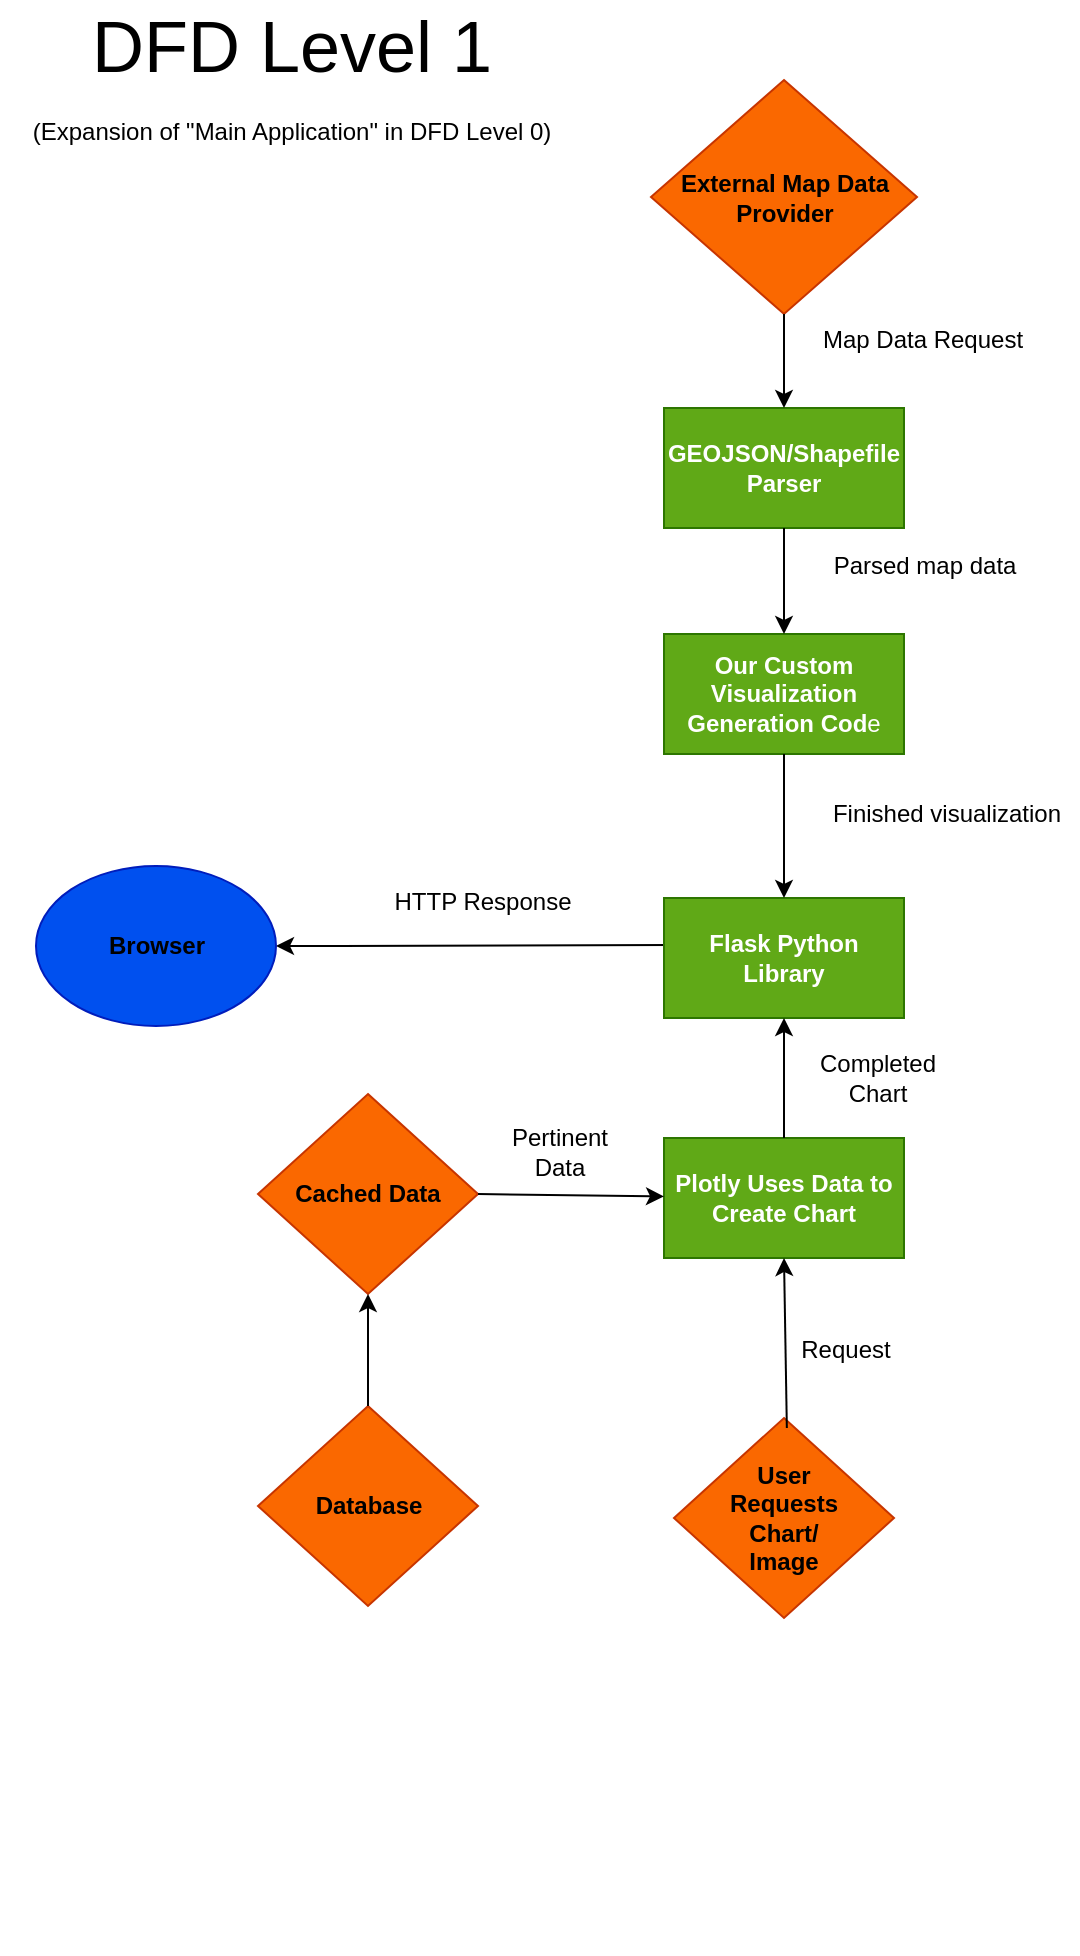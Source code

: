 <mxfile version="28.2.8">
  <diagram name="Page-1" id="8kqvqSrlIUStSHRjoNTn">
    <mxGraphModel dx="1426" dy="914" grid="0" gridSize="10" guides="1" tooltips="1" connect="1" arrows="1" fold="1" page="1" pageScale="1" pageWidth="850" pageHeight="1100" math="0" shadow="0">
      <root>
        <mxCell id="0" />
        <mxCell id="1" parent="0" />
        <mxCell id="29_lMcJgXWUXOSpxI1Tw-3" value="&lt;b&gt;External Map Data Provider&lt;/b&gt;" style="rhombus;whiteSpace=wrap;html=1;fillColor=#fa6800;strokeColor=#C73500;fontColor=#000000;movable=1;resizable=1;rotatable=1;deletable=1;editable=1;locked=0;connectable=1;" parent="1" vertex="1">
          <mxGeometry x="336.5" y="51" width="133" height="117" as="geometry" />
        </mxCell>
        <mxCell id="29_lMcJgXWUXOSpxI1Tw-4" value="" style="rhombus;whiteSpace=wrap;html=1;fillColor=#fa6800;strokeColor=#C73500;fontColor=#000000;movable=1;resizable=1;rotatable=1;deletable=1;editable=1;locked=0;connectable=1;" parent="1" vertex="1">
          <mxGeometry x="348" y="720" width="110" height="100" as="geometry" />
        </mxCell>
        <mxCell id="29_lMcJgXWUXOSpxI1Tw-5" value="&lt;b&gt;Cached Data&lt;/b&gt;" style="rhombus;whiteSpace=wrap;html=1;fillColor=#fa6800;strokeColor=#C73500;fontColor=#000000;movable=1;resizable=1;rotatable=1;deletable=1;editable=1;locked=0;connectable=1;" parent="1" vertex="1">
          <mxGeometry x="140" y="558" width="110" height="100" as="geometry" />
        </mxCell>
        <mxCell id="e5YlROalgt90EZlh6qm4-12" value="" style="endArrow=classic;html=1;rounded=0;entryX=1;entryY=0.5;entryDx=0;entryDy=0;exitX=0.034;exitY=0.392;exitDx=0;exitDy=0;exitPerimeter=0;" parent="1" source="6Y9ZDJu8RhbXF-p6LwCY-4" target="e5YlROalgt90EZlh6qm4-19" edge="1">
          <mxGeometry width="50" height="50" relative="1" as="geometry">
            <mxPoint x="334" y="484" as="sourcePoint" />
            <mxPoint x="441" y="514" as="targetPoint" />
            <Array as="points">
              <mxPoint x="181" y="484" />
            </Array>
          </mxGeometry>
        </mxCell>
        <mxCell id="e5YlROalgt90EZlh6qm4-15" value="&lt;div&gt;&lt;font color=&quot;#000000&quot;&gt;&lt;b&gt;User Requests Chart/ Image&lt;/b&gt;&lt;/font&gt;&lt;/div&gt;" style="text;html=1;align=center;verticalAlign=middle;whiteSpace=wrap;rounded=0;movable=1;resizable=1;rotatable=1;deletable=1;editable=1;locked=0;connectable=1;fillColor=none;" parent="1" vertex="1">
          <mxGeometry x="373" y="734" width="60" height="71" as="geometry" />
        </mxCell>
        <mxCell id="e5YlROalgt90EZlh6qm4-19" value="" style="group;strokeColor=none;fillColor=none;fontColor=#ffffff;movable=1;resizable=1;rotatable=1;deletable=1;editable=1;locked=0;connectable=1;" parent="1" vertex="1" connectable="0">
          <mxGeometry x="29" y="444" width="120" height="80" as="geometry" />
        </mxCell>
        <mxCell id="e5YlROalgt90EZlh6qm4-1" value="" style="ellipse;whiteSpace=wrap;html=1;fillColor=#0050ef;fontColor=#FFFFFF;strokeColor=#001DBC;movable=0;resizable=0;rotatable=0;deletable=0;editable=0;locked=1;connectable=0;" parent="e5YlROalgt90EZlh6qm4-19" vertex="1">
          <mxGeometry width="120" height="80" as="geometry" />
        </mxCell>
        <mxCell id="e5YlROalgt90EZlh6qm4-2" value="&lt;b&gt;Browser&lt;/b&gt;" style="text;html=1;align=center;verticalAlign=middle;rounded=0;fontColor=light-dark(#000000,#000000);movable=1;resizable=1;rotatable=1;deletable=1;editable=1;locked=0;connectable=1;" parent="e5YlROalgt90EZlh6qm4-19" vertex="1">
          <mxGeometry x="30" y="25" width="60" height="30" as="geometry" />
        </mxCell>
        <mxCell id="29_lMcJgXWUXOSpxI1Tw-8" value="HTTP Response" style="text;html=1;align=center;verticalAlign=middle;resizable=0;points=[];autosize=1;strokeColor=none;fillColor=none;" parent="1" vertex="1">
          <mxGeometry x="198" y="449" width="107" height="26" as="geometry" />
        </mxCell>
        <mxCell id="29_lMcJgXWUXOSpxI1Tw-12" value="Map Data Request" style="text;html=1;align=center;verticalAlign=middle;resizable=0;points=[];autosize=1;strokeColor=none;fillColor=none;" parent="1" vertex="1">
          <mxGeometry x="413" y="168" width="118" height="26" as="geometry" />
        </mxCell>
        <mxCell id="29_lMcJgXWUXOSpxI1Tw-23" value="" style="rhombus;whiteSpace=wrap;html=1;fillColor=#fa6800;strokeColor=#C73500;fontColor=#000000;movable=1;resizable=1;rotatable=1;deletable=1;editable=1;locked=0;connectable=1;" parent="1" vertex="1">
          <mxGeometry x="140" y="714" width="110" height="100" as="geometry" />
        </mxCell>
        <mxCell id="29_lMcJgXWUXOSpxI1Tw-25" value="" style="endArrow=classic;startArrow=none;html=1;rounded=0;entryX=0.5;entryY=1;entryDx=0;entryDy=0;exitX=0.5;exitY=0;exitDx=0;exitDy=0;startFill=0;" parent="1" source="29_lMcJgXWUXOSpxI1Tw-23" target="29_lMcJgXWUXOSpxI1Tw-5" edge="1">
          <mxGeometry width="50" height="50" relative="1" as="geometry">
            <mxPoint x="557" y="587" as="sourcePoint" />
            <mxPoint x="607" y="537" as="targetPoint" />
          </mxGeometry>
        </mxCell>
        <mxCell id="29_lMcJgXWUXOSpxI1Tw-26" value="&lt;b&gt;Database&lt;/b&gt;" style="text;html=1;align=center;verticalAlign=middle;resizable=0;points=[];autosize=1;strokeColor=none;fillColor=none;" parent="1" vertex="1">
          <mxGeometry x="159.5" y="751" width="71" height="26" as="geometry" />
        </mxCell>
        <mxCell id="LRPmjM0a5f2GIW0v4T4P-1" value="" style="group;fontStyle=1;movable=0;resizable=0;rotatable=0;deletable=0;editable=0;locked=1;connectable=0;" parent="1" vertex="1" connectable="0">
          <mxGeometry x="400" y="928" width="120" height="60" as="geometry" />
        </mxCell>
        <mxCell id="6Y9ZDJu8RhbXF-p6LwCY-1" value="&lt;div&gt;&lt;font style=&quot;font-size: 36px;&quot;&gt;DFD Level 1&lt;/font&gt;&lt;/div&gt;&lt;div&gt;&lt;br&gt;&lt;/div&gt;&lt;div&gt;(Expansion of &quot;Main Application&quot; in DFD Level 0)&lt;/div&gt;" style="text;html=1;whiteSpace=wrap;strokeColor=none;fillColor=none;align=center;verticalAlign=middle;rounded=0;" vertex="1" parent="1">
          <mxGeometry x="11" y="11" width="292" height="74" as="geometry" />
        </mxCell>
        <mxCell id="6Y9ZDJu8RhbXF-p6LwCY-4" value="&lt;b&gt;Flask Python Library&lt;/b&gt;" style="rounded=0;whiteSpace=wrap;html=1;fillColor=#60a917;fontColor=#ffffff;strokeColor=#2D7600;movable=1;resizable=1;rotatable=1;deletable=1;editable=1;locked=0;connectable=1;" vertex="1" parent="1">
          <mxGeometry x="343" y="460" width="120" height="60" as="geometry" />
        </mxCell>
        <mxCell id="6Y9ZDJu8RhbXF-p6LwCY-6" value="&lt;b&gt;Plotly&amp;nbsp;Uses Data to Create Chart&lt;/b&gt;" style="rounded=0;whiteSpace=wrap;html=1;fillColor=#60a917;fontColor=#ffffff;strokeColor=#2D7600;movable=1;resizable=1;rotatable=1;deletable=1;editable=1;locked=0;connectable=1;" vertex="1" parent="1">
          <mxGeometry x="343" y="580" width="120" height="60" as="geometry" />
        </mxCell>
        <mxCell id="6Y9ZDJu8RhbXF-p6LwCY-7" value="" style="endArrow=classic;html=1;rounded=0;entryX=0.5;entryY=1;entryDx=0;entryDy=0;exitX=0.5;exitY=0;exitDx=0;exitDy=0;" edge="1" parent="1" source="6Y9ZDJu8RhbXF-p6LwCY-6" target="6Y9ZDJu8RhbXF-p6LwCY-4">
          <mxGeometry width="50" height="50" relative="1" as="geometry">
            <mxPoint x="410" y="589" as="sourcePoint" />
            <mxPoint x="592" y="558" as="targetPoint" />
          </mxGeometry>
        </mxCell>
        <mxCell id="6Y9ZDJu8RhbXF-p6LwCY-10" value="&lt;b&gt;GEOJSON/Shapefile Parser&lt;/b&gt;" style="rounded=0;whiteSpace=wrap;html=1;fillColor=#60a917;fontColor=#ffffff;strokeColor=#2D7600;movable=1;resizable=1;rotatable=1;deletable=1;editable=1;locked=0;connectable=1;" vertex="1" parent="1">
          <mxGeometry x="343" y="215" width="120" height="60" as="geometry" />
        </mxCell>
        <mxCell id="6Y9ZDJu8RhbXF-p6LwCY-11" value="" style="endArrow=classic;html=1;rounded=0;entryX=0.5;entryY=0;entryDx=0;entryDy=0;exitX=0.5;exitY=1;exitDx=0;exitDy=0;" edge="1" parent="1" source="29_lMcJgXWUXOSpxI1Tw-3" target="6Y9ZDJu8RhbXF-p6LwCY-10">
          <mxGeometry width="50" height="50" relative="1" as="geometry">
            <mxPoint x="621.5" y="193" as="sourcePoint" />
            <mxPoint x="671.5" y="143" as="targetPoint" />
          </mxGeometry>
        </mxCell>
        <mxCell id="6Y9ZDJu8RhbXF-p6LwCY-14" value="Parsed map data" style="text;html=1;align=center;verticalAlign=middle;resizable=0;points=[];autosize=1;strokeColor=none;fillColor=none;" vertex="1" parent="1">
          <mxGeometry x="418" y="281" width="109" height="26" as="geometry" />
        </mxCell>
        <mxCell id="6Y9ZDJu8RhbXF-p6LwCY-15" value="&lt;b&gt;Our Custom Visualization Generation Cod&lt;/b&gt;e" style="rounded=0;whiteSpace=wrap;html=1;fillColor=#60a917;fontColor=#ffffff;strokeColor=#2D7600;movable=1;resizable=1;rotatable=1;deletable=1;editable=1;locked=0;connectable=1;" vertex="1" parent="1">
          <mxGeometry x="343" y="328" width="120" height="60" as="geometry" />
        </mxCell>
        <mxCell id="6Y9ZDJu8RhbXF-p6LwCY-16" value="" style="endArrow=classic;html=1;rounded=0;entryX=0.5;entryY=0;entryDx=0;entryDy=0;exitX=0.5;exitY=1;exitDx=0;exitDy=0;" edge="1" parent="1" target="6Y9ZDJu8RhbXF-p6LwCY-15">
          <mxGeometry width="50" height="50" relative="1" as="geometry">
            <mxPoint x="403" y="275" as="sourcePoint" />
            <mxPoint x="671.5" y="256" as="targetPoint" />
          </mxGeometry>
        </mxCell>
        <mxCell id="6Y9ZDJu8RhbXF-p6LwCY-17" value="" style="endArrow=classic;html=1;rounded=0;exitX=0.5;exitY=1;exitDx=0;exitDy=0;" edge="1" parent="1" source="6Y9ZDJu8RhbXF-p6LwCY-15" target="6Y9ZDJu8RhbXF-p6LwCY-4">
          <mxGeometry width="50" height="50" relative="1" as="geometry">
            <mxPoint x="493" y="418" as="sourcePoint" />
            <mxPoint x="543" y="368" as="targetPoint" />
          </mxGeometry>
        </mxCell>
        <mxCell id="6Y9ZDJu8RhbXF-p6LwCY-18" value="Finished visualization" style="text;html=1;align=center;verticalAlign=middle;resizable=0;points=[];autosize=1;strokeColor=none;fillColor=none;" vertex="1" parent="1">
          <mxGeometry x="418" y="405" width="132" height="26" as="geometry" />
        </mxCell>
        <mxCell id="6Y9ZDJu8RhbXF-p6LwCY-19" value="" style="endArrow=classic;html=1;rounded=0;entryX=0.5;entryY=1;entryDx=0;entryDy=0;exitX=0.513;exitY=0.05;exitDx=0;exitDy=0;exitPerimeter=0;" edge="1" parent="1" source="29_lMcJgXWUXOSpxI1Tw-4" target="6Y9ZDJu8RhbXF-p6LwCY-6">
          <mxGeometry width="50" height="50" relative="1" as="geometry">
            <mxPoint x="350" y="728" as="sourcePoint" />
            <mxPoint x="400" y="678" as="targetPoint" />
          </mxGeometry>
        </mxCell>
        <mxCell id="6Y9ZDJu8RhbXF-p6LwCY-20" value="Request" style="text;html=1;whiteSpace=wrap;strokeColor=none;fillColor=none;align=center;verticalAlign=middle;rounded=0;" vertex="1" parent="1">
          <mxGeometry x="404" y="671" width="60" height="30" as="geometry" />
        </mxCell>
        <mxCell id="6Y9ZDJu8RhbXF-p6LwCY-21" value="" style="endArrow=classic;html=1;rounded=0;exitX=1;exitY=0.5;exitDx=0;exitDy=0;" edge="1" parent="1" source="29_lMcJgXWUXOSpxI1Tw-5" target="6Y9ZDJu8RhbXF-p6LwCY-6">
          <mxGeometry width="50" height="50" relative="1" as="geometry">
            <mxPoint x="245" y="612" as="sourcePoint" />
            <mxPoint x="295" y="562" as="targetPoint" />
          </mxGeometry>
        </mxCell>
        <mxCell id="6Y9ZDJu8RhbXF-p6LwCY-23" value="Pertinent Data" style="text;html=1;whiteSpace=wrap;strokeColor=none;fillColor=none;align=center;verticalAlign=middle;rounded=0;" vertex="1" parent="1">
          <mxGeometry x="261" y="572" width="60" height="30" as="geometry" />
        </mxCell>
        <mxCell id="6Y9ZDJu8RhbXF-p6LwCY-25" value="Completed Chart" style="text;html=1;whiteSpace=wrap;strokeColor=none;fillColor=none;align=center;verticalAlign=middle;rounded=0;" vertex="1" parent="1">
          <mxGeometry x="420" y="535" width="60" height="30" as="geometry" />
        </mxCell>
      </root>
    </mxGraphModel>
  </diagram>
</mxfile>
